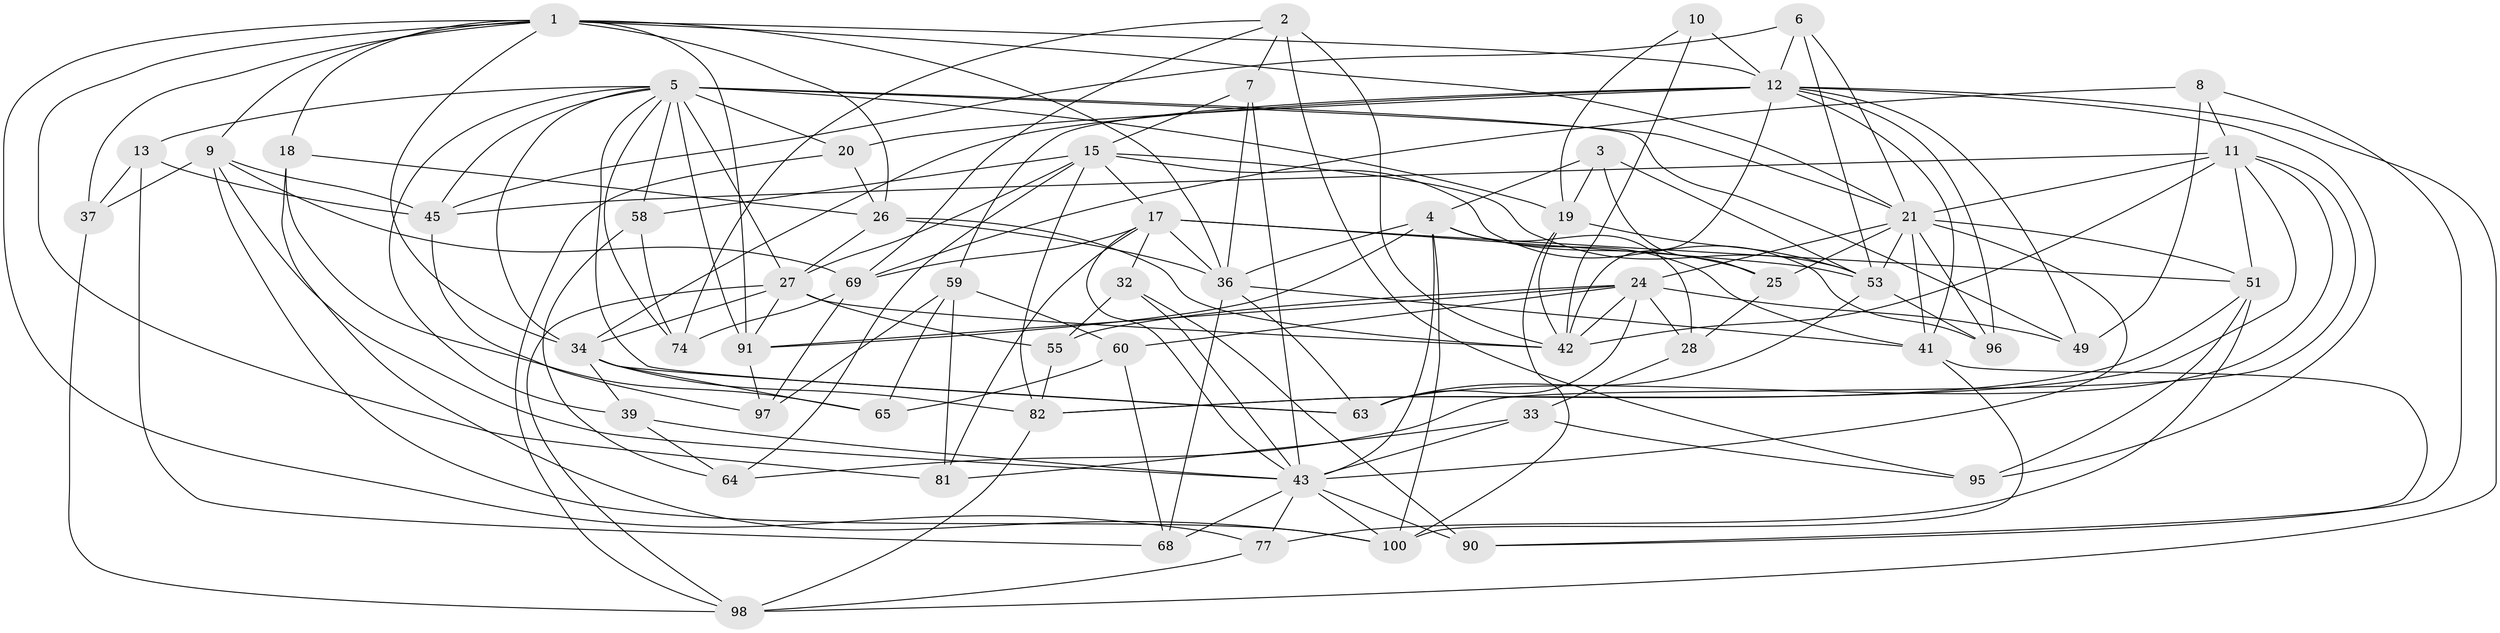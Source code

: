 // original degree distribution, {4: 1.0}
// Generated by graph-tools (version 1.1) at 2025/16/03/09/25 04:16:30]
// undirected, 57 vertices, 166 edges
graph export_dot {
graph [start="1"]
  node [color=gray90,style=filled];
  1 [super="+38+22+29"];
  2 [super="+47"];
  3;
  4 [super="+78"];
  5 [super="+14+101+16+44"];
  6;
  7;
  8;
  9 [super="+35"];
  10;
  11 [super="+114+86"];
  12 [super="+23+31"];
  13;
  15 [super="+46+75"];
  17 [super="+92+84"];
  18;
  19 [super="+112"];
  20;
  21 [super="+30"];
  24 [super="+61"];
  25;
  26 [super="+88"];
  27 [super="+105+115"];
  28;
  32;
  33;
  34 [super="+93+104"];
  36 [super="+40+48"];
  37;
  39;
  41 [super="+67"];
  42 [super="+54+72+80"];
  43 [super="+70+50"];
  45 [super="+85"];
  49;
  51 [super="+94"];
  53 [super="+102+62"];
  55;
  58;
  59 [super="+113"];
  60;
  63 [super="+107"];
  64;
  65;
  68;
  69 [super="+76"];
  74;
  77;
  81;
  82 [super="+111"];
  90;
  91 [super="+99"];
  95;
  96;
  97;
  98 [super="+109"];
  100 [super="+103"];
  1 -- 18;
  1 -- 77;
  1 -- 34;
  1 -- 81;
  1 -- 37;
  1 -- 26 [weight=2];
  1 -- 91;
  1 -- 9;
  1 -- 36;
  1 -- 21;
  1 -- 12;
  2 -- 7;
  2 -- 95;
  2 -- 42 [weight=2];
  2 -- 69;
  2 -- 74;
  3 -- 25;
  3 -- 53;
  3 -- 19;
  3 -- 4;
  4 -- 100;
  4 -- 43;
  4 -- 41;
  4 -- 28;
  4 -- 25;
  4 -- 36;
  4 -- 91;
  5 -- 74;
  5 -- 63;
  5 -- 13;
  5 -- 34;
  5 -- 58;
  5 -- 49;
  5 -- 21 [weight=2];
  5 -- 45;
  5 -- 19;
  5 -- 20;
  5 -- 39;
  5 -- 91;
  5 -- 27;
  6 -- 45;
  6 -- 53;
  6 -- 21;
  6 -- 12;
  7 -- 43;
  7 -- 36;
  7 -- 15;
  8 -- 49;
  8 -- 90;
  8 -- 11;
  8 -- 69;
  9 -- 100;
  9 -- 45;
  9 -- 69;
  9 -- 37;
  9 -- 43;
  10 -- 42;
  10 -- 19;
  10 -- 12 [weight=2];
  11 -- 82;
  11 -- 51;
  11 -- 42;
  11 -- 64;
  11 -- 21;
  11 -- 45;
  11 -- 63;
  12 -- 59 [weight=2];
  12 -- 96;
  12 -- 42;
  12 -- 41;
  12 -- 49;
  12 -- 20;
  12 -- 95;
  12 -- 34;
  12 -- 98;
  13 -- 37;
  13 -- 68;
  13 -- 45;
  15 -- 17;
  15 -- 64;
  15 -- 58;
  15 -- 96;
  15 -- 82;
  15 -- 27;
  15 -- 53;
  17 -- 32;
  17 -- 81;
  17 -- 51;
  17 -- 36;
  17 -- 69;
  17 -- 43;
  17 -- 53;
  18 -- 26;
  18 -- 100;
  18 -- 65;
  19 -- 53;
  19 -- 100;
  19 -- 42;
  20 -- 98;
  20 -- 26;
  21 -- 51;
  21 -- 96;
  21 -- 41;
  21 -- 53;
  21 -- 25;
  21 -- 24;
  21 -- 43;
  24 -- 60;
  24 -- 28;
  24 -- 42;
  24 -- 49;
  24 -- 55;
  24 -- 91;
  24 -- 63;
  25 -- 28;
  26 -- 42 [weight=2];
  26 -- 36;
  26 -- 27;
  27 -- 42;
  27 -- 98;
  27 -- 55;
  27 -- 34;
  27 -- 91;
  28 -- 33;
  32 -- 43;
  32 -- 55;
  32 -- 90;
  33 -- 95;
  33 -- 81;
  33 -- 43;
  34 -- 82;
  34 -- 63;
  34 -- 65;
  34 -- 39;
  36 -- 63;
  36 -- 68;
  36 -- 41;
  37 -- 98;
  39 -- 64;
  39 -- 43;
  41 -- 90;
  41 -- 100;
  43 -- 100;
  43 -- 90;
  43 -- 68;
  43 -- 77;
  45 -- 97;
  51 -- 77;
  51 -- 95;
  51 -- 82;
  53 -- 63;
  53 -- 96;
  55 -- 82;
  58 -- 64;
  58 -- 74;
  59 -- 60;
  59 -- 81;
  59 -- 65;
  59 -- 97;
  60 -- 68;
  60 -- 65;
  69 -- 97;
  69 -- 74;
  77 -- 98;
  82 -- 98;
  91 -- 97;
}
